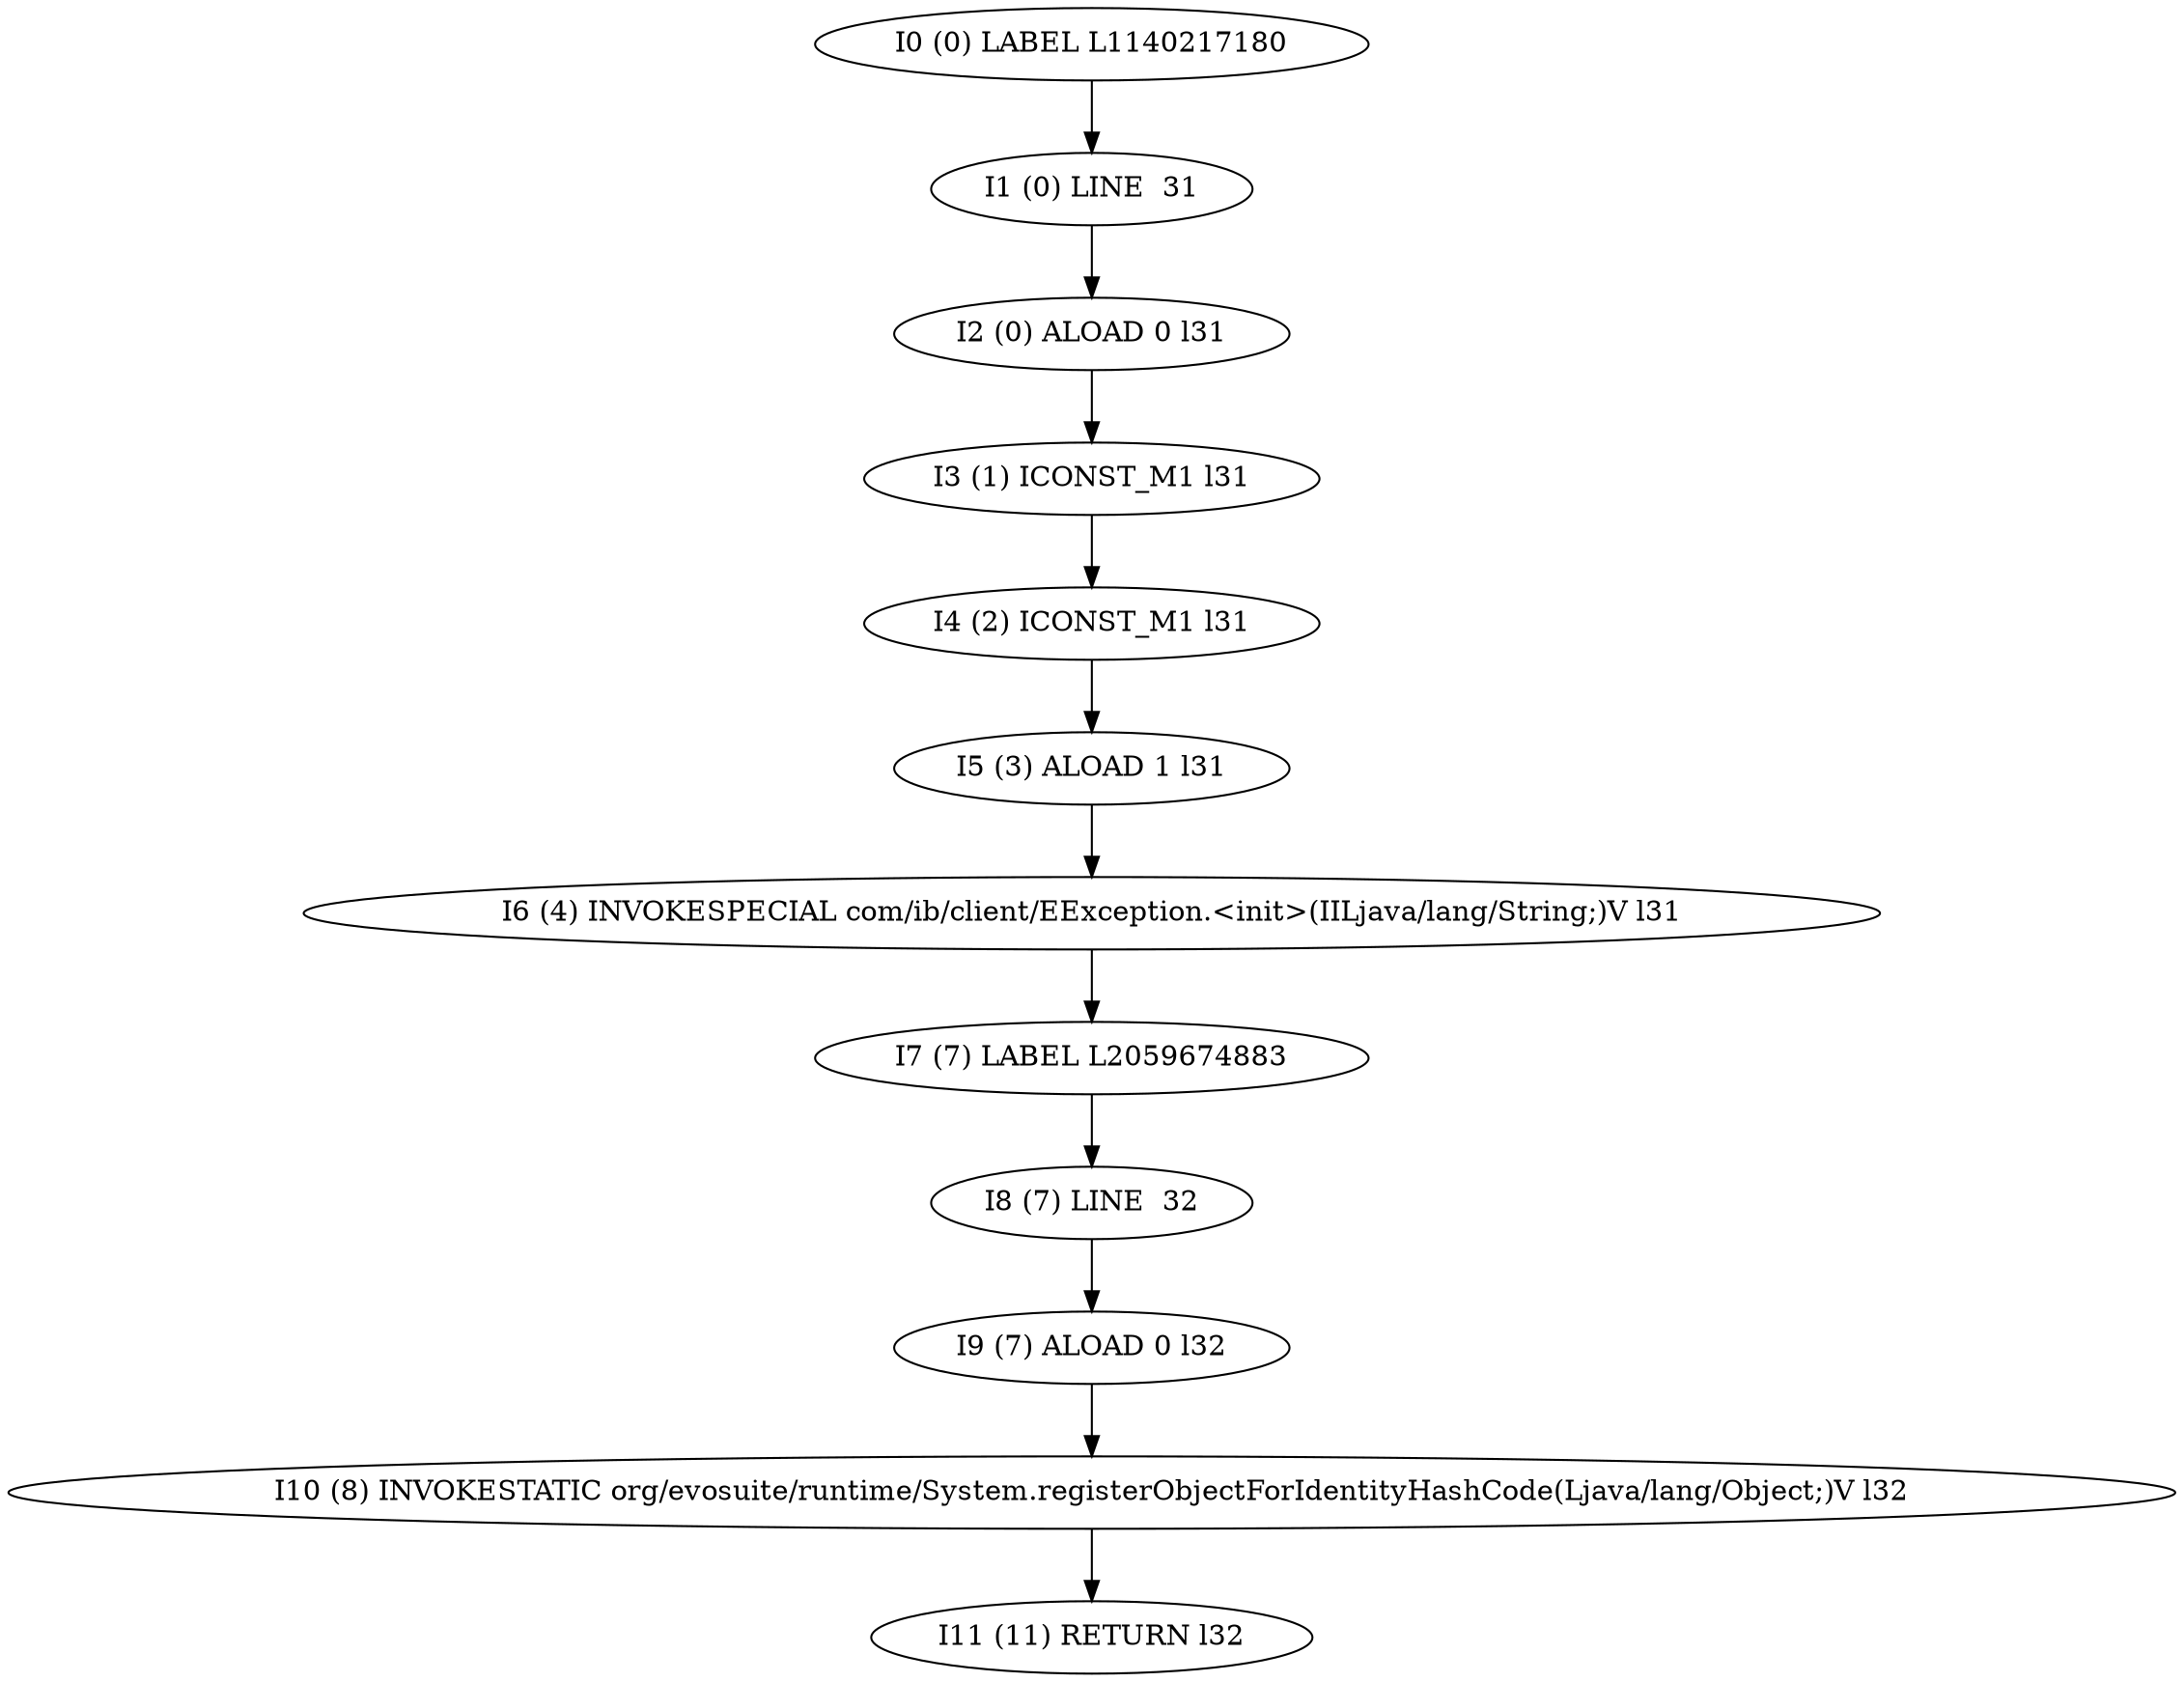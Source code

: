 digraph G {
  1 [ label="I0 (0) LABEL L1140217180" ];
  2 [ label="I1 (0) LINE  31" ];
  3 [ label="I2 (0) ALOAD 0 l31" ];
  4 [ label="I3 (1) ICONST_M1 l31" ];
  5 [ label="I4 (2) ICONST_M1 l31" ];
  6 [ label="I5 (3) ALOAD 1 l31" ];
  7 [ label="I6 (4) INVOKESPECIAL com/ib/client/EException.<init>(IILjava/lang/String;)V l31" ];
  8 [ label="I7 (7) LABEL L2059674883" ];
  9 [ label="I8 (7) LINE  32" ];
  10 [ label="I9 (7) ALOAD 0 l32" ];
  11 [ label="I10 (8) INVOKESTATIC org/evosuite/runtime/System.registerObjectForIdentityHashCode(Ljava/lang/Object;)V l32" ];
  12 [ label="I11 (11) RETURN l32" ];
  1 -> 2 [ label="" ];
  2 -> 3 [ label="" ];
  3 -> 4 [ label="" ];
  4 -> 5 [ label="" ];
  5 -> 6 [ label="" ];
  6 -> 7 [ label="" ];
  7 -> 8 [ label="" ];
  8 -> 9 [ label="" ];
  9 -> 10 [ label="" ];
  10 -> 11 [ label="" ];
  11 -> 12 [ label="" ];
}
